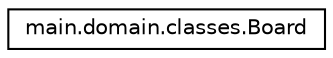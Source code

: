 digraph "Graphical Class Hierarchy"
{
 // INTERACTIVE_SVG=YES
 // LATEX_PDF_SIZE
  edge [fontname="Helvetica",fontsize="10",labelfontname="Helvetica",labelfontsize="10"];
  node [fontname="Helvetica",fontsize="10",shape=record];
  rankdir="LR";
  Node0 [label="main.domain.classes.Board",height=0.2,width=0.4,color="black", fillcolor="white", style="filled",URL="$classmain_1_1domain_1_1classes_1_1Board.html",tooltip=" "];
}
